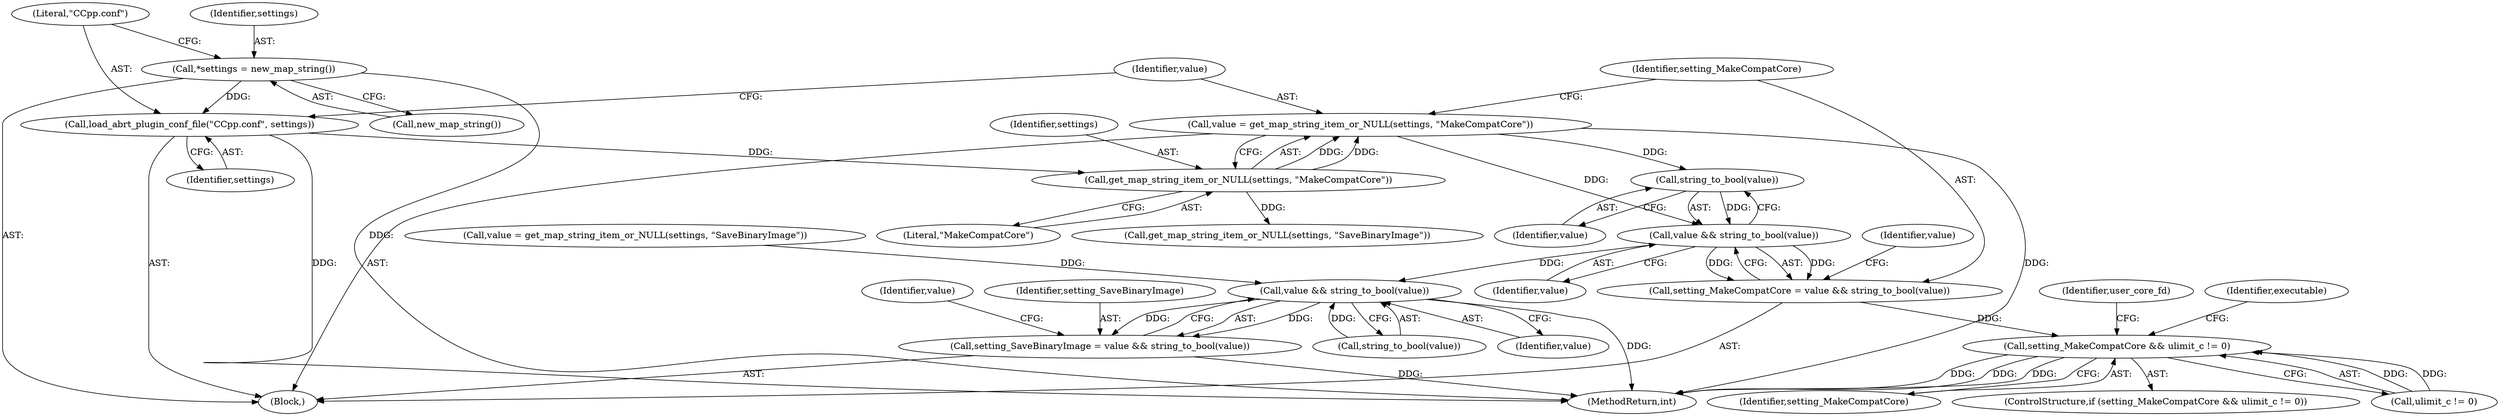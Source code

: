 digraph "0_abrt_4f2c1ddd3e3b81d2d5146b883115371f1cada9f9@pointer" {
"1000227" [label="(Call,string_to_bool(value))"];
"1000218" [label="(Call,value = get_map_string_item_or_NULL(settings, \"MakeCompatCore\"))"];
"1000220" [label="(Call,get_map_string_item_or_NULL(settings, \"MakeCompatCore\"))"];
"1000214" [label="(Call,load_abrt_plugin_conf_file(\"CCpp.conf\", settings))"];
"1000211" [label="(Call,*settings = new_map_string())"];
"1000225" [label="(Call,value && string_to_bool(value))"];
"1000223" [label="(Call,setting_MakeCompatCore = value && string_to_bool(value))"];
"1000437" [label="(Call,setting_MakeCompatCore && ulimit_c != 0)"];
"1000236" [label="(Call,value && string_to_bool(value))"];
"1000234" [label="(Call,setting_SaveBinaryImage = value && string_to_bool(value))"];
"1000209" [label="(Block,)"];
"1000227" [label="(Call,string_to_bool(value))"];
"1000224" [label="(Identifier,setting_MakeCompatCore)"];
"1000241" [label="(Identifier,value)"];
"1000438" [label="(Identifier,setting_MakeCompatCore)"];
"1000226" [label="(Identifier,value)"];
"1000443" [label="(Identifier,user_core_fd)"];
"1000220" [label="(Call,get_map_string_item_or_NULL(settings, \"MakeCompatCore\"))"];
"1000436" [label="(ControlStructure,if (setting_MakeCompatCore && ulimit_c != 0))"];
"1000218" [label="(Call,value = get_map_string_item_or_NULL(settings, \"MakeCompatCore\"))"];
"1000454" [label="(Identifier,executable)"];
"1000212" [label="(Identifier,settings)"];
"1000230" [label="(Identifier,value)"];
"1000439" [label="(Call,ulimit_c != 0)"];
"1000219" [label="(Identifier,value)"];
"1000211" [label="(Call,*settings = new_map_string())"];
"1000234" [label="(Call,setting_SaveBinaryImage = value && string_to_bool(value))"];
"1000214" [label="(Call,load_abrt_plugin_conf_file(\"CCpp.conf\", settings))"];
"1000229" [label="(Call,value = get_map_string_item_or_NULL(settings, \"SaveBinaryImage\"))"];
"1000236" [label="(Call,value && string_to_bool(value))"];
"1001171" [label="(MethodReturn,int)"];
"1000213" [label="(Call,new_map_string())"];
"1000235" [label="(Identifier,setting_SaveBinaryImage)"];
"1000221" [label="(Identifier,settings)"];
"1000231" [label="(Call,get_map_string_item_or_NULL(settings, \"SaveBinaryImage\"))"];
"1000215" [label="(Literal,\"CCpp.conf\")"];
"1000237" [label="(Identifier,value)"];
"1000437" [label="(Call,setting_MakeCompatCore && ulimit_c != 0)"];
"1000228" [label="(Identifier,value)"];
"1000238" [label="(Call,string_to_bool(value))"];
"1000223" [label="(Call,setting_MakeCompatCore = value && string_to_bool(value))"];
"1000225" [label="(Call,value && string_to_bool(value))"];
"1000216" [label="(Identifier,settings)"];
"1000222" [label="(Literal,\"MakeCompatCore\")"];
"1000227" -> "1000225"  [label="AST: "];
"1000227" -> "1000228"  [label="CFG: "];
"1000228" -> "1000227"  [label="AST: "];
"1000225" -> "1000227"  [label="CFG: "];
"1000227" -> "1000225"  [label="DDG: "];
"1000218" -> "1000227"  [label="DDG: "];
"1000218" -> "1000209"  [label="AST: "];
"1000218" -> "1000220"  [label="CFG: "];
"1000219" -> "1000218"  [label="AST: "];
"1000220" -> "1000218"  [label="AST: "];
"1000224" -> "1000218"  [label="CFG: "];
"1000218" -> "1001171"  [label="DDG: "];
"1000220" -> "1000218"  [label="DDG: "];
"1000220" -> "1000218"  [label="DDG: "];
"1000218" -> "1000225"  [label="DDG: "];
"1000220" -> "1000222"  [label="CFG: "];
"1000221" -> "1000220"  [label="AST: "];
"1000222" -> "1000220"  [label="AST: "];
"1000214" -> "1000220"  [label="DDG: "];
"1000220" -> "1000231"  [label="DDG: "];
"1000214" -> "1000209"  [label="AST: "];
"1000214" -> "1000216"  [label="CFG: "];
"1000215" -> "1000214"  [label="AST: "];
"1000216" -> "1000214"  [label="AST: "];
"1000219" -> "1000214"  [label="CFG: "];
"1000214" -> "1001171"  [label="DDG: "];
"1000211" -> "1000214"  [label="DDG: "];
"1000211" -> "1000209"  [label="AST: "];
"1000211" -> "1000213"  [label="CFG: "];
"1000212" -> "1000211"  [label="AST: "];
"1000213" -> "1000211"  [label="AST: "];
"1000215" -> "1000211"  [label="CFG: "];
"1000211" -> "1001171"  [label="DDG: "];
"1000225" -> "1000223"  [label="AST: "];
"1000225" -> "1000226"  [label="CFG: "];
"1000226" -> "1000225"  [label="AST: "];
"1000223" -> "1000225"  [label="CFG: "];
"1000225" -> "1000223"  [label="DDG: "];
"1000225" -> "1000223"  [label="DDG: "];
"1000225" -> "1000236"  [label="DDG: "];
"1000223" -> "1000209"  [label="AST: "];
"1000224" -> "1000223"  [label="AST: "];
"1000230" -> "1000223"  [label="CFG: "];
"1000223" -> "1000437"  [label="DDG: "];
"1000437" -> "1000436"  [label="AST: "];
"1000437" -> "1000438"  [label="CFG: "];
"1000437" -> "1000439"  [label="CFG: "];
"1000438" -> "1000437"  [label="AST: "];
"1000439" -> "1000437"  [label="AST: "];
"1000443" -> "1000437"  [label="CFG: "];
"1000454" -> "1000437"  [label="CFG: "];
"1000437" -> "1001171"  [label="DDG: "];
"1000437" -> "1001171"  [label="DDG: "];
"1000437" -> "1001171"  [label="DDG: "];
"1000439" -> "1000437"  [label="DDG: "];
"1000439" -> "1000437"  [label="DDG: "];
"1000236" -> "1000234"  [label="AST: "];
"1000236" -> "1000237"  [label="CFG: "];
"1000236" -> "1000238"  [label="CFG: "];
"1000237" -> "1000236"  [label="AST: "];
"1000238" -> "1000236"  [label="AST: "];
"1000234" -> "1000236"  [label="CFG: "];
"1000236" -> "1001171"  [label="DDG: "];
"1000236" -> "1000234"  [label="DDG: "];
"1000236" -> "1000234"  [label="DDG: "];
"1000238" -> "1000236"  [label="DDG: "];
"1000229" -> "1000236"  [label="DDG: "];
"1000234" -> "1000209"  [label="AST: "];
"1000235" -> "1000234"  [label="AST: "];
"1000241" -> "1000234"  [label="CFG: "];
"1000234" -> "1001171"  [label="DDG: "];
}
